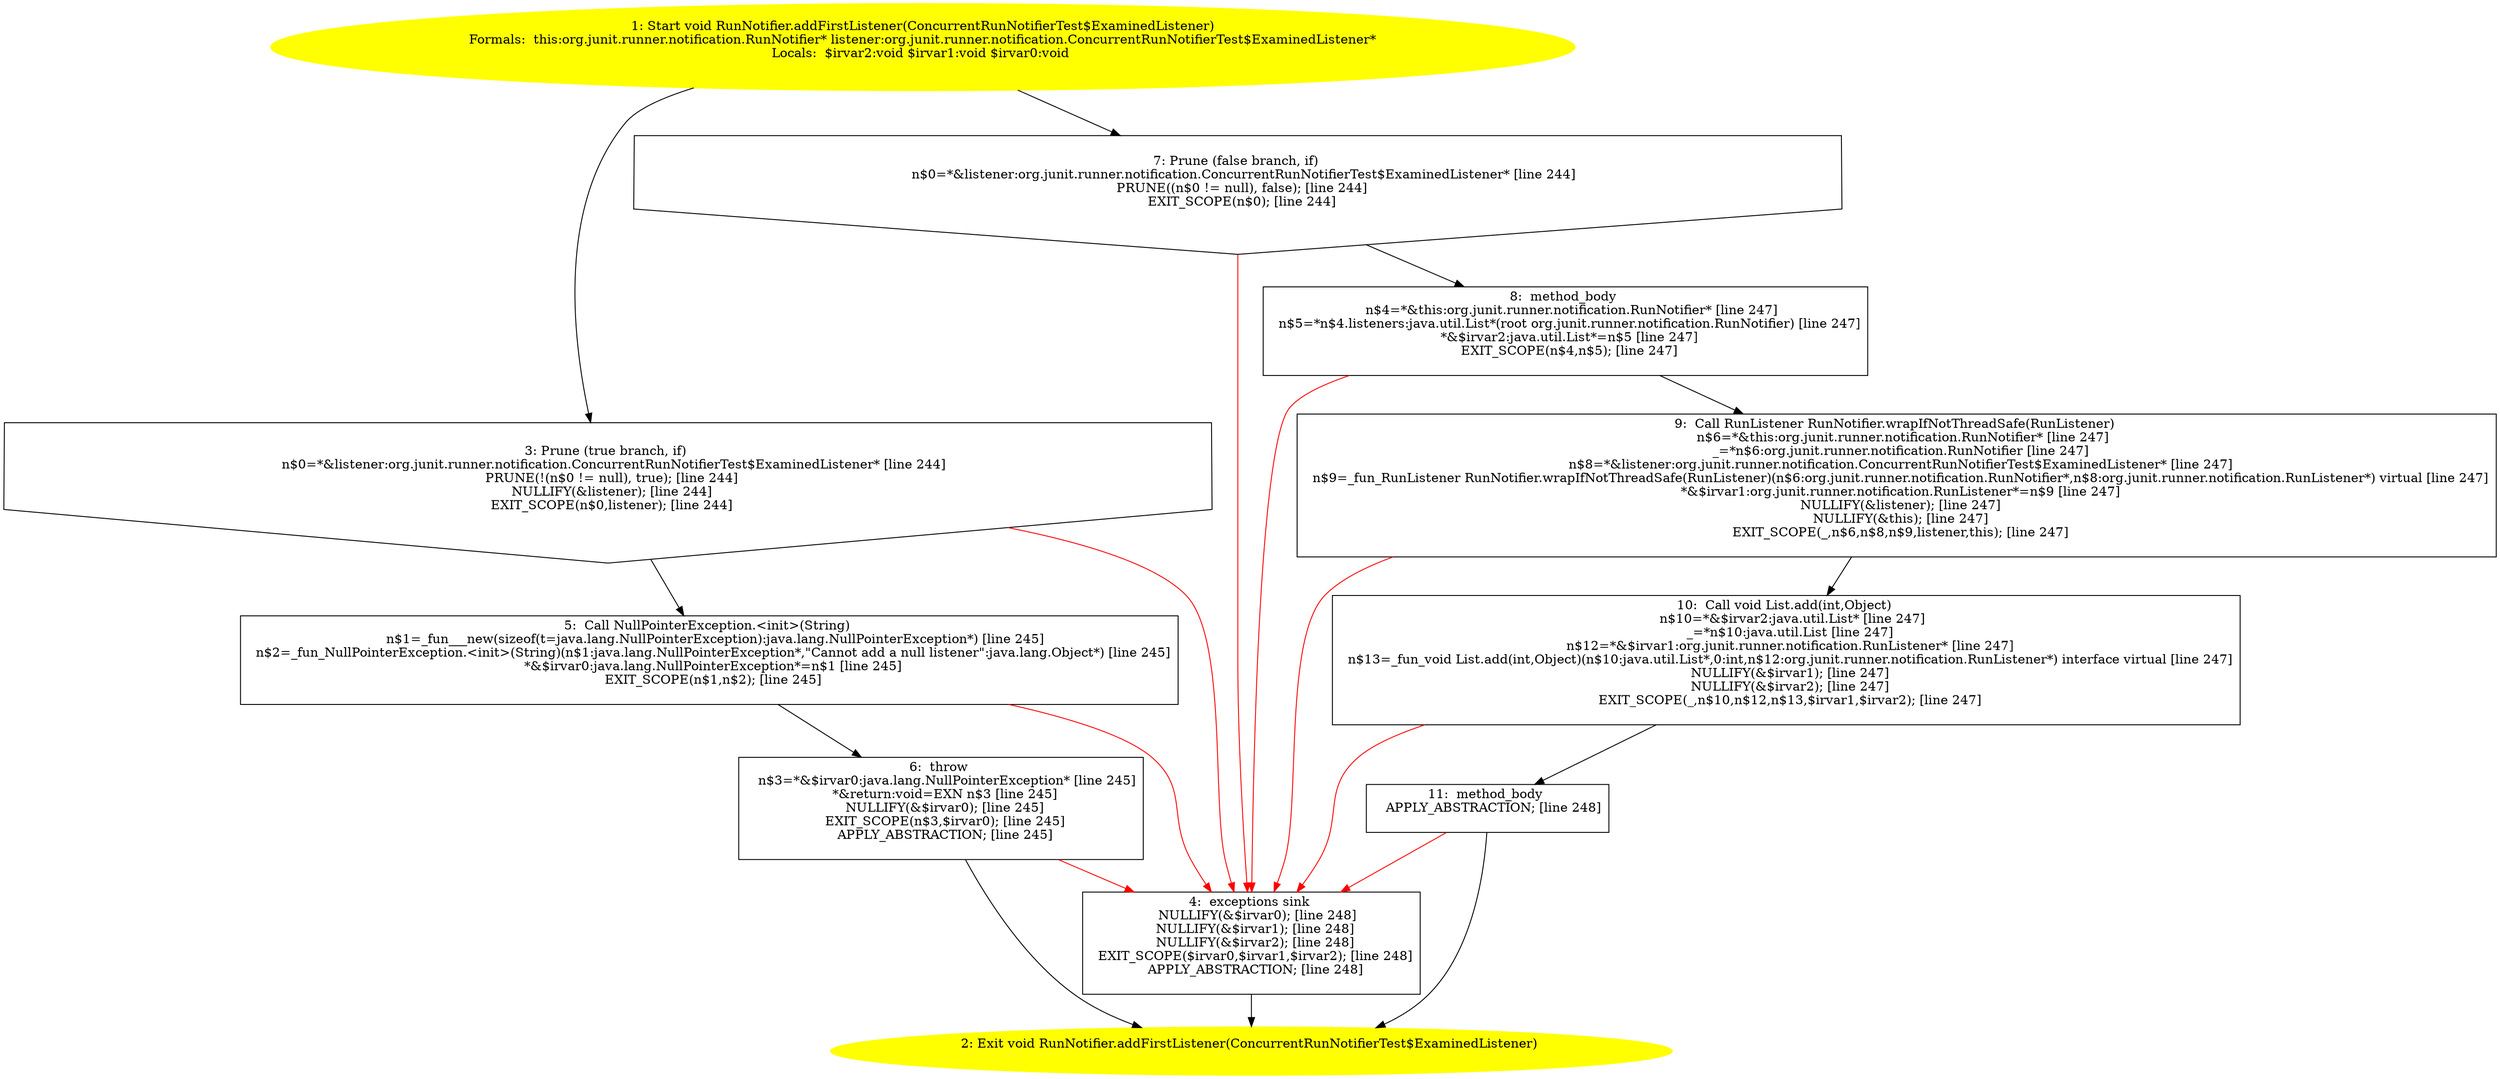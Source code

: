 /* @generated */
digraph cfg {
"org.junit.runner.notification.RunNotifier.addFirstListener(org.junit.runner.notification.ConcurrentR.b3b7d831823333862ed13eeecb9e93bb_1" [label="1: Start void RunNotifier.addFirstListener(ConcurrentRunNotifierTest$ExaminedListener)\nFormals:  this:org.junit.runner.notification.RunNotifier* listener:org.junit.runner.notification.ConcurrentRunNotifierTest$ExaminedListener*\nLocals:  $irvar2:void $irvar1:void $irvar0:void \n  " color=yellow style=filled]
	

	 "org.junit.runner.notification.RunNotifier.addFirstListener(org.junit.runner.notification.ConcurrentR.b3b7d831823333862ed13eeecb9e93bb_1" -> "org.junit.runner.notification.RunNotifier.addFirstListener(org.junit.runner.notification.ConcurrentR.b3b7d831823333862ed13eeecb9e93bb_3" ;
	 "org.junit.runner.notification.RunNotifier.addFirstListener(org.junit.runner.notification.ConcurrentR.b3b7d831823333862ed13eeecb9e93bb_1" -> "org.junit.runner.notification.RunNotifier.addFirstListener(org.junit.runner.notification.ConcurrentR.b3b7d831823333862ed13eeecb9e93bb_7" ;
"org.junit.runner.notification.RunNotifier.addFirstListener(org.junit.runner.notification.ConcurrentR.b3b7d831823333862ed13eeecb9e93bb_2" [label="2: Exit void RunNotifier.addFirstListener(ConcurrentRunNotifierTest$ExaminedListener) \n  " color=yellow style=filled]
	

"org.junit.runner.notification.RunNotifier.addFirstListener(org.junit.runner.notification.ConcurrentR.b3b7d831823333862ed13eeecb9e93bb_3" [label="3: Prune (true branch, if) \n   n$0=*&listener:org.junit.runner.notification.ConcurrentRunNotifierTest$ExaminedListener* [line 244]\n  PRUNE(!(n$0 != null), true); [line 244]\n  NULLIFY(&listener); [line 244]\n  EXIT_SCOPE(n$0,listener); [line 244]\n " shape="invhouse"]
	

	 "org.junit.runner.notification.RunNotifier.addFirstListener(org.junit.runner.notification.ConcurrentR.b3b7d831823333862ed13eeecb9e93bb_3" -> "org.junit.runner.notification.RunNotifier.addFirstListener(org.junit.runner.notification.ConcurrentR.b3b7d831823333862ed13eeecb9e93bb_5" ;
	 "org.junit.runner.notification.RunNotifier.addFirstListener(org.junit.runner.notification.ConcurrentR.b3b7d831823333862ed13eeecb9e93bb_3" -> "org.junit.runner.notification.RunNotifier.addFirstListener(org.junit.runner.notification.ConcurrentR.b3b7d831823333862ed13eeecb9e93bb_4" [color="red" ];
"org.junit.runner.notification.RunNotifier.addFirstListener(org.junit.runner.notification.ConcurrentR.b3b7d831823333862ed13eeecb9e93bb_4" [label="4:  exceptions sink \n   NULLIFY(&$irvar0); [line 248]\n  NULLIFY(&$irvar1); [line 248]\n  NULLIFY(&$irvar2); [line 248]\n  EXIT_SCOPE($irvar0,$irvar1,$irvar2); [line 248]\n  APPLY_ABSTRACTION; [line 248]\n " shape="box"]
	

	 "org.junit.runner.notification.RunNotifier.addFirstListener(org.junit.runner.notification.ConcurrentR.b3b7d831823333862ed13eeecb9e93bb_4" -> "org.junit.runner.notification.RunNotifier.addFirstListener(org.junit.runner.notification.ConcurrentR.b3b7d831823333862ed13eeecb9e93bb_2" ;
"org.junit.runner.notification.RunNotifier.addFirstListener(org.junit.runner.notification.ConcurrentR.b3b7d831823333862ed13eeecb9e93bb_5" [label="5:  Call NullPointerException.<init>(String) \n   n$1=_fun___new(sizeof(t=java.lang.NullPointerException):java.lang.NullPointerException*) [line 245]\n  n$2=_fun_NullPointerException.<init>(String)(n$1:java.lang.NullPointerException*,\"Cannot add a null listener\":java.lang.Object*) [line 245]\n  *&$irvar0:java.lang.NullPointerException*=n$1 [line 245]\n  EXIT_SCOPE(n$1,n$2); [line 245]\n " shape="box"]
	

	 "org.junit.runner.notification.RunNotifier.addFirstListener(org.junit.runner.notification.ConcurrentR.b3b7d831823333862ed13eeecb9e93bb_5" -> "org.junit.runner.notification.RunNotifier.addFirstListener(org.junit.runner.notification.ConcurrentR.b3b7d831823333862ed13eeecb9e93bb_6" ;
	 "org.junit.runner.notification.RunNotifier.addFirstListener(org.junit.runner.notification.ConcurrentR.b3b7d831823333862ed13eeecb9e93bb_5" -> "org.junit.runner.notification.RunNotifier.addFirstListener(org.junit.runner.notification.ConcurrentR.b3b7d831823333862ed13eeecb9e93bb_4" [color="red" ];
"org.junit.runner.notification.RunNotifier.addFirstListener(org.junit.runner.notification.ConcurrentR.b3b7d831823333862ed13eeecb9e93bb_6" [label="6:  throw \n   n$3=*&$irvar0:java.lang.NullPointerException* [line 245]\n  *&return:void=EXN n$3 [line 245]\n  NULLIFY(&$irvar0); [line 245]\n  EXIT_SCOPE(n$3,$irvar0); [line 245]\n  APPLY_ABSTRACTION; [line 245]\n " shape="box"]
	

	 "org.junit.runner.notification.RunNotifier.addFirstListener(org.junit.runner.notification.ConcurrentR.b3b7d831823333862ed13eeecb9e93bb_6" -> "org.junit.runner.notification.RunNotifier.addFirstListener(org.junit.runner.notification.ConcurrentR.b3b7d831823333862ed13eeecb9e93bb_2" ;
	 "org.junit.runner.notification.RunNotifier.addFirstListener(org.junit.runner.notification.ConcurrentR.b3b7d831823333862ed13eeecb9e93bb_6" -> "org.junit.runner.notification.RunNotifier.addFirstListener(org.junit.runner.notification.ConcurrentR.b3b7d831823333862ed13eeecb9e93bb_4" [color="red" ];
"org.junit.runner.notification.RunNotifier.addFirstListener(org.junit.runner.notification.ConcurrentR.b3b7d831823333862ed13eeecb9e93bb_7" [label="7: Prune (false branch, if) \n   n$0=*&listener:org.junit.runner.notification.ConcurrentRunNotifierTest$ExaminedListener* [line 244]\n  PRUNE((n$0 != null), false); [line 244]\n  EXIT_SCOPE(n$0); [line 244]\n " shape="invhouse"]
	

	 "org.junit.runner.notification.RunNotifier.addFirstListener(org.junit.runner.notification.ConcurrentR.b3b7d831823333862ed13eeecb9e93bb_7" -> "org.junit.runner.notification.RunNotifier.addFirstListener(org.junit.runner.notification.ConcurrentR.b3b7d831823333862ed13eeecb9e93bb_8" ;
	 "org.junit.runner.notification.RunNotifier.addFirstListener(org.junit.runner.notification.ConcurrentR.b3b7d831823333862ed13eeecb9e93bb_7" -> "org.junit.runner.notification.RunNotifier.addFirstListener(org.junit.runner.notification.ConcurrentR.b3b7d831823333862ed13eeecb9e93bb_4" [color="red" ];
"org.junit.runner.notification.RunNotifier.addFirstListener(org.junit.runner.notification.ConcurrentR.b3b7d831823333862ed13eeecb9e93bb_8" [label="8:  method_body \n   n$4=*&this:org.junit.runner.notification.RunNotifier* [line 247]\n  n$5=*n$4.listeners:java.util.List*(root org.junit.runner.notification.RunNotifier) [line 247]\n  *&$irvar2:java.util.List*=n$5 [line 247]\n  EXIT_SCOPE(n$4,n$5); [line 247]\n " shape="box"]
	

	 "org.junit.runner.notification.RunNotifier.addFirstListener(org.junit.runner.notification.ConcurrentR.b3b7d831823333862ed13eeecb9e93bb_8" -> "org.junit.runner.notification.RunNotifier.addFirstListener(org.junit.runner.notification.ConcurrentR.b3b7d831823333862ed13eeecb9e93bb_9" ;
	 "org.junit.runner.notification.RunNotifier.addFirstListener(org.junit.runner.notification.ConcurrentR.b3b7d831823333862ed13eeecb9e93bb_8" -> "org.junit.runner.notification.RunNotifier.addFirstListener(org.junit.runner.notification.ConcurrentR.b3b7d831823333862ed13eeecb9e93bb_4" [color="red" ];
"org.junit.runner.notification.RunNotifier.addFirstListener(org.junit.runner.notification.ConcurrentR.b3b7d831823333862ed13eeecb9e93bb_9" [label="9:  Call RunListener RunNotifier.wrapIfNotThreadSafe(RunListener) \n   n$6=*&this:org.junit.runner.notification.RunNotifier* [line 247]\n  _=*n$6:org.junit.runner.notification.RunNotifier [line 247]\n  n$8=*&listener:org.junit.runner.notification.ConcurrentRunNotifierTest$ExaminedListener* [line 247]\n  n$9=_fun_RunListener RunNotifier.wrapIfNotThreadSafe(RunListener)(n$6:org.junit.runner.notification.RunNotifier*,n$8:org.junit.runner.notification.RunListener*) virtual [line 247]\n  *&$irvar1:org.junit.runner.notification.RunListener*=n$9 [line 247]\n  NULLIFY(&listener); [line 247]\n  NULLIFY(&this); [line 247]\n  EXIT_SCOPE(_,n$6,n$8,n$9,listener,this); [line 247]\n " shape="box"]
	

	 "org.junit.runner.notification.RunNotifier.addFirstListener(org.junit.runner.notification.ConcurrentR.b3b7d831823333862ed13eeecb9e93bb_9" -> "org.junit.runner.notification.RunNotifier.addFirstListener(org.junit.runner.notification.ConcurrentR.b3b7d831823333862ed13eeecb9e93bb_10" ;
	 "org.junit.runner.notification.RunNotifier.addFirstListener(org.junit.runner.notification.ConcurrentR.b3b7d831823333862ed13eeecb9e93bb_9" -> "org.junit.runner.notification.RunNotifier.addFirstListener(org.junit.runner.notification.ConcurrentR.b3b7d831823333862ed13eeecb9e93bb_4" [color="red" ];
"org.junit.runner.notification.RunNotifier.addFirstListener(org.junit.runner.notification.ConcurrentR.b3b7d831823333862ed13eeecb9e93bb_10" [label="10:  Call void List.add(int,Object) \n   n$10=*&$irvar2:java.util.List* [line 247]\n  _=*n$10:java.util.List [line 247]\n  n$12=*&$irvar1:org.junit.runner.notification.RunListener* [line 247]\n  n$13=_fun_void List.add(int,Object)(n$10:java.util.List*,0:int,n$12:org.junit.runner.notification.RunListener*) interface virtual [line 247]\n  NULLIFY(&$irvar1); [line 247]\n  NULLIFY(&$irvar2); [line 247]\n  EXIT_SCOPE(_,n$10,n$12,n$13,$irvar1,$irvar2); [line 247]\n " shape="box"]
	

	 "org.junit.runner.notification.RunNotifier.addFirstListener(org.junit.runner.notification.ConcurrentR.b3b7d831823333862ed13eeecb9e93bb_10" -> "org.junit.runner.notification.RunNotifier.addFirstListener(org.junit.runner.notification.ConcurrentR.b3b7d831823333862ed13eeecb9e93bb_11" ;
	 "org.junit.runner.notification.RunNotifier.addFirstListener(org.junit.runner.notification.ConcurrentR.b3b7d831823333862ed13eeecb9e93bb_10" -> "org.junit.runner.notification.RunNotifier.addFirstListener(org.junit.runner.notification.ConcurrentR.b3b7d831823333862ed13eeecb9e93bb_4" [color="red" ];
"org.junit.runner.notification.RunNotifier.addFirstListener(org.junit.runner.notification.ConcurrentR.b3b7d831823333862ed13eeecb9e93bb_11" [label="11:  method_body \n   APPLY_ABSTRACTION; [line 248]\n " shape="box"]
	

	 "org.junit.runner.notification.RunNotifier.addFirstListener(org.junit.runner.notification.ConcurrentR.b3b7d831823333862ed13eeecb9e93bb_11" -> "org.junit.runner.notification.RunNotifier.addFirstListener(org.junit.runner.notification.ConcurrentR.b3b7d831823333862ed13eeecb9e93bb_2" ;
	 "org.junit.runner.notification.RunNotifier.addFirstListener(org.junit.runner.notification.ConcurrentR.b3b7d831823333862ed13eeecb9e93bb_11" -> "org.junit.runner.notification.RunNotifier.addFirstListener(org.junit.runner.notification.ConcurrentR.b3b7d831823333862ed13eeecb9e93bb_4" [color="red" ];
}
